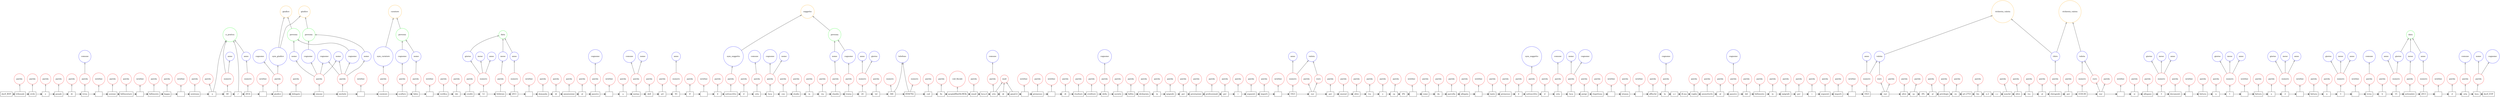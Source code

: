 digraph {
   rankdir=BT;
   edge [arrowhead=empty];

   subgraph {
      rank="source";
      edge [arrowhead=normal];
      node [shape=box];
      t0 [label="doc0_BOF"];
      t1 [label="tribunale"];
      t2 [label="civile"];
      t3 [label="e"];
      t4 [label="penale"];
      t5 [label="di"];
      t6 [label="ivrea"];
      t7 [label="\n"];
      t8 [label="sezione"];
      t9 [label="fallimentare"];
      t10 [label="\n"];
      t11 [label="fallimento"];
      t12 [label="kappa"];
      t13 [label="\n"];
      t14 [label="sentenza"];
      t15 [label="n"];
      t16 [label="40"];
      t17 [label="/"];
      t18 [label="2014"];
      t19 [label="\n"];
      t20 [label="giudice"];
      t21 [label="delegato"];
      t22 [label="simone"];
      t23 [label="michele"];
      t24 [label="\n"];
      t25 [label="curatore"];
      t26 [label="scalfaro"];
      t27 [label="fabio"];
      t28 [label="\n"];
      t29 [label="verifica"];
      t30 [label="dei"];
      t31 [label="crediti"];
      t32 [label="12"];
      t33 [label="febbraio"];
      t34 [label="2011"];
      t35 [label="\n"];
      t36 [label="domanda"];
      t37 [label="di"];
      t38 [label="ammissione"];
      t39 [label="al"];
      t40 [label="passivo"];
      t41 [label="\n"];
      t42 [label="a"];
      t43 [label="norma"];
      t44 [label="dell"];
      t45 [label="art"];
      t46 [label="93"];
      t47 [label="lf"];
      t48 [label="\n"];
      t49 [label="il"];
      t50 [label="sottoscritto"];
      t51 [label="d"];
      t52 [label="oria"];
      t53 [label="luca"];
      t54 [label="con"];
      t55 [label="studio"];
      t56 [label="in"];
      t57 [label="via"];
      t58 [label="claudio"];
      t59 [label="traina"];
      t60 [label="24"];
      t61 [label="tel"];
      t62 [label="346"];
      t63 [label="8594782"];
      t64 [label="cod"];
      t65 [label="fis"];
      t66 [label="qcnpla88m04c983k"];
      t67 [label="email"];
      t68 [label="luca.d"];
      t69 [label="oria"];
      t70 [label="@"];
      t71 [label="gmail.it"];
      t72 [label="\n"];
      t73 [label="premesso"];
      t74 [label="\n"];
      t75 [label="di"];
      t76 [label="risultare"];
      t77 [label="creditore"];
      t78 [label="della"];
      t79 [label="società"];
      t80 [label="fallita"];
      t81 [label="dichiarata"];
      t82 [label="in"];
      t83 [label="epigrafe"];
      t84 [label="per"];
      t85 [label="prestazioni"];
      t86 [label="professionali"];
      t87 [label="per"];
      t88 [label="i"];
      t89 [label="seguenti"];
      t90 [label="importi"];
      t91 [label="\n"];
      t92 [label="1923"];
      t93 [label="eur"];
      t94 [label="per"];
      t95 [label="onorari"];
      t96 [label="oltre"];
      t97 [label="iva"];
      t98 [label="e"];
      t99 [label="cp"];
      t100 [label="4%"];
      t101 [label="\n"];
      t102 [label="come"];
      t103 [label="da"];
      t104 [label="parcella"];
      t105 [label="allegata"];
      t106 [label="\n"];
      t107 [label="tanto"];
      t108 [label="premesso"];
      t109 [label="il"];
      t110 [label="sottoscritto"];
      t111 [label="d"];
      t112 [label="oria"];
      t113 [label="luca"];
      t114 [label="porge"];
      t115 [label="rispettosa"];
      t116 [label="\n"];
      t117 [label="istanza"];
      t118 [label="\n"];
      t119 [label="affinché"];
      t120 [label="la"];
      t121 [label="s.v"];
      t122 [label="ill.ma"];
      t123 [label="voglia"];
      t124 [label="ammetterlo"];
      t125 [label="al"];
      t126 [label="passivo"];
      t127 [label="del"];
      t128 [label="fallimento"];
      t129 [label="in"];
      t130 [label="epigrafe"];
      t131 [label="per"];
      t132 [label="i"];
      t133 [label="seguenti"];
      t134 [label="importi"];
      t135 [label="\n"];
      t136 [label="1923"];
      t137 [label="eur"];
      t138 [label="oltre"];
      t139 [label="cp"];
      t140 [label="4%"];
      t141 [label="al"];
      t142 [label="privilegio"];
      t143 [label="ex"];
      t144 [label="art.2753"];
      t145 [label="bis"];
      t146 [label="n.2"];
      t147 [label="c.c"];
      t148 [label="nonché"];
      t149 [label="oltre"];
      t150 [label="iva"];
      t151 [label="al"];
      t152 [label="chirografo"];
      t153 [label="per"];
      t154 [label="3330.00"];
      t155 [label="eur"];
      t156 [label="\n"];
      t157 [label="si"];
      t158 [label="allegano"];
      t159 [label="3"];
      t160 [label="documenti"];
      t161 [label="\n"];
      t162 [label="fattura"];
      t163 [label="n"];
      t164 [label="1"];
      t165 [label="\n"];
      t166 [label="fattura"];
      t167 [label="n"];
      t168 [label="2"];
      t169 [label="\n"];
      t170 [label="fattura"];
      t171 [label="n"];
      t172 [label="3"];
      t173 [label="\n"];
      t174 [label="ivrea"];
      t175 [label="li"];
      t176 [label="15"];
      t177 [label="settembre"];
      t178 [label="2013"];
      t179 [label="\n"];
      t180 [label="d"];
      t181 [label="oria"];
      t182 [label="luca"];
      t183 [label="doc0_EOF"];
      t0 -> t1;
      t1 -> t2;
      t2 -> t3;
      t3 -> t4;
      t4 -> t5;
      t5 -> t6;
      t6 -> t7;
      t7 -> t8;
      t8 -> t9;
      t9 -> t10;
      t10 -> t11;
      t11 -> t12;
      t12 -> t13;
      t13 -> t14;
      t14 -> t15;
      t15 -> t16;
      t16 -> t17;
      t17 -> t18;
      t18 -> t19;
      t19 -> t20;
      t20 -> t21;
      t21 -> t22;
      t22 -> t23;
      t23 -> t24;
      t24 -> t25;
      t25 -> t26;
      t26 -> t27;
      t27 -> t28;
      t28 -> t29;
      t29 -> t30;
      t30 -> t31;
      t31 -> t32;
      t32 -> t33;
      t33 -> t34;
      t34 -> t35;
      t35 -> t36;
      t36 -> t37;
      t37 -> t38;
      t38 -> t39;
      t39 -> t40;
      t40 -> t41;
      t41 -> t42;
      t42 -> t43;
      t43 -> t44;
      t44 -> t45;
      t45 -> t46;
      t46 -> t47;
      t47 -> t48;
      t48 -> t49;
      t49 -> t50;
      t50 -> t51;
      t51 -> t52;
      t52 -> t53;
      t53 -> t54;
      t54 -> t55;
      t55 -> t56;
      t56 -> t57;
      t57 -> t58;
      t58 -> t59;
      t59 -> t60;
      t60 -> t61;
      t61 -> t62;
      t62 -> t63;
      t63 -> t64;
      t64 -> t65;
      t65 -> t66;
      t66 -> t67;
      t67 -> t68;
      t68 -> t69;
      t69 -> t70;
      t70 -> t71;
      t71 -> t72;
      t72 -> t73;
      t73 -> t74;
      t74 -> t75;
      t75 -> t76;
      t76 -> t77;
      t77 -> t78;
      t78 -> t79;
      t79 -> t80;
      t80 -> t81;
      t81 -> t82;
      t82 -> t83;
      t83 -> t84;
      t84 -> t85;
      t85 -> t86;
      t86 -> t87;
      t87 -> t88;
      t88 -> t89;
      t89 -> t90;
      t90 -> t91;
      t91 -> t92;
      t92 -> t93;
      t93 -> t94;
      t94 -> t95;
      t95 -> t96;
      t96 -> t97;
      t97 -> t98;
      t98 -> t99;
      t99 -> t100;
      t100 -> t101;
      t101 -> t102;
      t102 -> t103;
      t103 -> t104;
      t104 -> t105;
      t105 -> t106;
      t106 -> t107;
      t107 -> t108;
      t108 -> t109;
      t109 -> t110;
      t110 -> t111;
      t111 -> t112;
      t112 -> t113;
      t113 -> t114;
      t114 -> t115;
      t115 -> t116;
      t116 -> t117;
      t117 -> t118;
      t118 -> t119;
      t119 -> t120;
      t120 -> t121;
      t121 -> t122;
      t122 -> t123;
      t123 -> t124;
      t124 -> t125;
      t125 -> t126;
      t126 -> t127;
      t127 -> t128;
      t128 -> t129;
      t129 -> t130;
      t130 -> t131;
      t131 -> t132;
      t132 -> t133;
      t133 -> t134;
      t134 -> t135;
      t135 -> t136;
      t136 -> t137;
      t137 -> t138;
      t138 -> t139;
      t139 -> t140;
      t140 -> t141;
      t141 -> t142;
      t142 -> t143;
      t143 -> t144;
      t144 -> t145;
      t145 -> t146;
      t146 -> t147;
      t147 -> t148;
      t148 -> t149;
      t149 -> t150;
      t150 -> t151;
      t151 -> t152;
      t152 -> t153;
      t153 -> t154;
      t154 -> t155;
      t155 -> t156;
      t156 -> t157;
      t157 -> t158;
      t158 -> t159;
      t159 -> t160;
      t160 -> t161;
      t161 -> t162;
      t162 -> t163;
      t163 -> t164;
      t164 -> t165;
      t165 -> t166;
      t166 -> t167;
      t167 -> t168;
      t168 -> t169;
      t169 -> t170;
      t170 -> t171;
      t171 -> t172;
      t172 -> t173;
      t173 -> t174;
      t174 -> t175;
      t175 -> t176;
      t176 -> t177;
      t177 -> t178;
      t178 -> t179;
      t179 -> t180;
      t180 -> t181;
      t181 -> t182;
      t182 -> t183;
   }

   subgraph {
      rank="same";
      node [color=red,shape=circle];
      tag130 [label=numero]; 
      tag131 [label=numero]; 
      tag132 [label=numero]; 
      tag133 [label=numero]; 
      tag134 [label=numero]; 
      tag135 [label=numero]; 
      tag136 [label=numero]; 
      tag137 [label=numero]; 
      tag138 [label=numero]; 
      tag139 [label=numero]; 
      tag140 [label=numero]; 
      tag141 [label=numero]; 
      tag142 [label=numero]; 
      tag143 [label=numero]; 
      tag144 [label=numero]; 
      tag145 [label=numero]; 
      tag146 [label=numero]; 
      tag0 [label=parola]; 
      tag1 [label=parola]; 
      tag2 [label=parola]; 
      tag3 [label=parola]; 
      tag4 [label=parola]; 
      tag5 [label=parola]; 
      tag6 [label=parola]; 
      tag7 [label=parola]; 
      tag8 [label=parola]; 
      tag9 [label=parola]; 
      tag10 [label=parola]; 
      tag11 [label=parola]; 
      tag12 [label=parola]; 
      tag13 [label=parola]; 
      tag14 [label=parola]; 
      tag15 [label=parola]; 
      tag16 [label=parola]; 
      tag17 [label=parola]; 
      tag18 [label=parola]; 
      tag19 [label=parola]; 
      tag20 [label=parola]; 
      tag21 [label=parola]; 
      tag22 [label=parola]; 
      tag23 [label=parola]; 
      tag24 [label=parola]; 
      tag25 [label=parola]; 
      tag26 [label=parola]; 
      tag27 [label=parola]; 
      tag28 [label=parola]; 
      tag29 [label=parola]; 
      tag30 [label=parola]; 
      tag31 [label=parola]; 
      tag32 [label=parola]; 
      tag33 [label=parola]; 
      tag34 [label=parola]; 
      tag35 [label=parola]; 
      tag36 [label=parola]; 
      tag37 [label=parola]; 
      tag38 [label=parola]; 
      tag39 [label=parola]; 
      tag40 [label=parola]; 
      tag41 [label=parola]; 
      tag42 [label=parola]; 
      tag43 [label=parola]; 
      tag44 [label=parola]; 
      tag45 [label=parola]; 
      tag46 [label=parola]; 
      tag47 [label=parola]; 
      tag48 [label=parola]; 
      tag49 [label=parola]; 
      tag50 [label=parola]; 
      tag51 [label=parola]; 
      tag52 [label=parola]; 
      tag53 [label=parola]; 
      tag54 [label=parola]; 
      tag55 [label=parola]; 
      tag56 [label=parola]; 
      tag57 [label=parola]; 
      tag58 [label=parola]; 
      tag59 [label=parola]; 
      tag60 [label=parola]; 
      tag61 [label=parola]; 
      tag62 [label=parola]; 
      tag63 [label=parola]; 
      tag64 [label=parola]; 
      tag65 [label=parola]; 
      tag66 [label=parola]; 
      tag67 [label=parola]; 
      tag68 [label=parola]; 
      tag69 [label=parola]; 
      tag70 [label=parola]; 
      tag71 [label=parola]; 
      tag72 [label=parola]; 
      tag73 [label=parola]; 
      tag74 [label=parola]; 
      tag75 [label=parola]; 
      tag76 [label=parola]; 
      tag77 [label=parola]; 
      tag78 [label=parola]; 
      tag79 [label=parola]; 
      tag80 [label=parola]; 
      tag81 [label=parola]; 
      tag82 [label=parola]; 
      tag83 [label=parola]; 
      tag84 [label=parola]; 
      tag85 [label=parola]; 
      tag86 [label=parola]; 
      tag87 [label=parola]; 
      tag88 [label=parola]; 
      tag89 [label=parola]; 
      tag90 [label=parola]; 
      tag91 [label=parola]; 
      tag92 [label=parola]; 
      tag93 [label=parola]; 
      tag94 [label=parola]; 
      tag95 [label=parola]; 
      tag96 [label=parola]; 
      tag97 [label=parola]; 
      tag98 [label=parola]; 
      tag99 [label=parola]; 
      tag100 [label=parola]; 
      tag101 [label=parola]; 
      tag102 [label=parola]; 
      tag103 [label=parola]; 
      tag104 [label=parola]; 
      tag105 [label=parola]; 
      tag106 [label=parola]; 
      tag107 [label=parola]; 
      tag108 [label=parola]; 
      tag109 [label=parola]; 
      tag110 [label=parola]; 
      tag111 [label=parola]; 
      tag112 [label=parola]; 
      tag113 [label=parola]; 
      tag114 [label=parola]; 
      tag115 [label=parola]; 
      tag116 [label=parola]; 
      tag117 [label=parola]; 
      tag118 [label=parola]; 
      tag119 [label=parola]; 
      tag120 [label=parola]; 
      tag121 [label=parola]; 
      tag122 [label=parola]; 
      tag123 [label=parola]; 
      tag124 [label=parola]; 
      tag125 [label=parola]; 
      tag126 [label=parola]; 
      tag127 [label=parola]; 
      tag128 [label=parola]; 
      tag129 [label=parola]; 
      tag147 [label=newline]; 
      tag148 [label=newline]; 
      tag149 [label=newline]; 
      tag150 [label=newline]; 
      tag151 [label=newline]; 
      tag152 [label=newline]; 
      tag153 [label=newline]; 
      tag154 [label=newline]; 
      tag155 [label=newline]; 
      tag156 [label=newline]; 
      tag157 [label=newline]; 
      tag158 [label=newline]; 
      tag159 [label=newline]; 
      tag160 [label=newline]; 
      tag161 [label=newline]; 
      tag162 [label=newline]; 
      tag163 [label=newline]; 
      tag164 [label=newline]; 
      tag165 [label=newline]; 
      tag166 [label=newline]; 
      tag167 [label=newline]; 
      tag168 [label=newline]; 
      tag169 [label=newline]; 
      tag244 [label=euro]; 
      tag245 [label=euro]; 
      tag246 [label=euro]; 
      tag178 [label=mail]; 
      tag177 [label=cod_fiscale]; 
   }

   subgraph {
      rank="same";
      node [color=blue,shape=circle];
      tag250 [label=chiro]; 
      tag236 [label=sym_soggetto]; 
      tag237 [label=sym_soggetto]; 
      tag239 [label=sym_curatore]; 
      tag241 [label=sym_giudice]; 
      tag180 [label=cognome]; 
      tag181 [label=cognome]; 
      tag182 [label=cognome]; 
      tag183 [label=cognome]; 
      tag184 [label=cognome]; 
      tag185 [label=cognome]; 
      tag186 [label=cognome]; 
      tag187 [label=cognome]; 
      tag188 [label=cognome]; 
      tag189 [label=cognome]; 
      tag190 [label=cognome]; 
      tag191 [label=cognome]; 
      tag192 [label=cognome]; 
      tag193 [label=nome]; 
      tag194 [label=nome]; 
      tag195 [label=nome]; 
      tag196 [label=nome]; 
      tag197 [label=nome]; 
      tag198 [label=nome]; 
      tag199 [label=nome]; 
      tag200 [label=nome]; 
      tag201 [label=nome]; 
      tag247 [label=valuta]; 
      tag248 [label=valuta]; 
      tag249 [label=valuta]; 
      tag170 [label=comune]; 
      tag171 [label=comune]; 
      tag172 [label=comune]; 
      tag173 [label=comune]; 
      tag174 [label=comune]; 
      tag175 [label=comune]; 
      tag176 [label=comune]; 
      tag206 [label=giorno]; 
      tag207 [label=giorno]; 
      tag208 [label=giorno]; 
      tag209 [label=giorno]; 
      tag210 [label=giorno]; 
      tag211 [label=giorno]; 
      tag212 [label=giorno]; 
      tag213 [label=mese]; 
      tag214 [label=mese]; 
      tag215 [label=mese]; 
      tag216 [label=mese]; 
      tag217 [label=mese]; 
      tag218 [label=mese]; 
      tag219 [label=mese]; 
      tag220 [label=anno]; 
      tag221 [label=anno]; 
      tag222 [label=anno]; 
      tag223 [label=anno]; 
      tag224 [label=anno]; 
      tag225 [label=anno]; 
      tag226 [label=anno]; 
      tag227 [label=anno]; 
      tag228 [label=anno]; 
      tag229 [label=anno]; 
      tag230 [label=anno]; 
      tag231 [label=anno]; 
      tag232 [label=anno]; 
      tag233 [label=anno]; 
      tag179 [label=telefono]; 
   }

   subgraph {
      rank="same";
      node [color=green,shape=circle];
      tag234 [label=data]; 
      tag235 [label=data]; 
      tag202 [label=persona]; 
      tag203 [label=persona]; 
      tag204 [label=persona]; 
      tag205 [label=persona]; 
      tag253 [label=n_pratica]; 
   }

   subgraph {
      rank="same";
      node [color=orange,shape=circle];
      tag238 [label=soggetto]; 
      tag240 [label=curatore]; 
      tag242 [label=giudice]; 
      tag243 [label=giudice]; 
      tag251 [label=richiesta_valuta]; 
      tag252 [label=richiesta_valuta]; 
   }
   t1 -> tag0;
   t2 -> tag1;
   t3 -> tag2;
   t4 -> tag3;
   t5 -> tag4;
   t6 -> tag5;
   t8 -> tag6;
   t9 -> tag7;
   t11 -> tag8;
   t12 -> tag9;
   t14 -> tag10;
   t15 -> tag11;
   t20 -> tag12;
   t21 -> tag13;
   t22 -> tag14;
   t23 -> tag15;
   t25 -> tag16;
   t26 -> tag17;
   t27 -> tag18;
   t29 -> tag19;
   t30 -> tag20;
   t31 -> tag21;
   t33 -> tag22;
   t36 -> tag23;
   t37 -> tag24;
   t38 -> tag25;
   t39 -> tag26;
   t40 -> tag27;
   t42 -> tag28;
   t43 -> tag29;
   t44 -> tag30;
   t45 -> tag31;
   t47 -> tag32;
   t49 -> tag33;
   t50 -> tag34;
   t51 -> tag35;
   t52 -> tag36;
   t53 -> tag37;
   t54 -> tag38;
   t55 -> tag39;
   t56 -> tag40;
   t57 -> tag41;
   t58 -> tag42;
   t59 -> tag43;
   t61 -> tag44;
   t64 -> tag45;
   t65 -> tag46;
   t67 -> tag47;
   t69 -> tag48;
   t73 -> tag49;
   t75 -> tag50;
   t76 -> tag51;
   t77 -> tag52;
   t78 -> tag53;
   t79 -> tag54;
   t80 -> tag55;
   t81 -> tag56;
   t82 -> tag57;
   t83 -> tag58;
   t84 -> tag59;
   t85 -> tag60;
   t86 -> tag61;
   t87 -> tag62;
   t88 -> tag63;
   t89 -> tag64;
   t90 -> tag65;
   t93 -> tag66;
   t94 -> tag67;
   t95 -> tag68;
   t96 -> tag69;
   t97 -> tag70;
   t98 -> tag71;
   t99 -> tag72;
   t102 -> tag73;
   t103 -> tag74;
   t104 -> tag75;
   t105 -> tag76;
   t107 -> tag77;
   t108 -> tag78;
   t109 -> tag79;
   t110 -> tag80;
   t111 -> tag81;
   t112 -> tag82;
   t113 -> tag83;
   t114 -> tag84;
   t115 -> tag85;
   t117 -> tag86;
   t119 -> tag87;
   t120 -> tag88;
   t123 -> tag89;
   t124 -> tag90;
   t125 -> tag91;
   t126 -> tag92;
   t127 -> tag93;
   t128 -> tag94;
   t129 -> tag95;
   t130 -> tag96;
   t131 -> tag97;
   t132 -> tag98;
   t133 -> tag99;
   t134 -> tag100;
   t137 -> tag101;
   t138 -> tag102;
   t139 -> tag103;
   t141 -> tag104;
   t142 -> tag105;
   t143 -> tag106;
   t145 -> tag107;
   t148 -> tag108;
   t149 -> tag109;
   t150 -> tag110;
   t151 -> tag111;
   t152 -> tag112;
   t153 -> tag113;
   t155 -> tag114;
   t157 -> tag115;
   t158 -> tag116;
   t160 -> tag117;
   t162 -> tag118;
   t163 -> tag119;
   t166 -> tag120;
   t167 -> tag121;
   t170 -> tag122;
   t171 -> tag123;
   t174 -> tag124;
   t175 -> tag125;
   t177 -> tag126;
   t180 -> tag127;
   t181 -> tag128;
   t182 -> tag129;
   t16 -> tag130;
   t18 -> tag131;
   t32 -> tag132;
   t34 -> tag133;
   t46 -> tag134;
   t60 -> tag135;
   t62 -> tag136;
   t63 -> tag137;
   t92 -> tag138;
   t136 -> tag139;
   t154 -> tag140;
   t159 -> tag141;
   t164 -> tag142;
   t168 -> tag143;
   t172 -> tag144;
   t176 -> tag145;
   t178 -> tag146;
   t7 -> tag147;
   t10 -> tag148;
   t13 -> tag149;
   t19 -> tag150;
   t24 -> tag151;
   t28 -> tag152;
   t35 -> tag153;
   t41 -> tag154;
   t48 -> tag155;
   t72 -> tag156;
   t74 -> tag157;
   t91 -> tag158;
   t101 -> tag159;
   t106 -> tag160;
   t116 -> tag161;
   t118 -> tag162;
   t135 -> tag163;
   t156 -> tag164;
   t161 -> tag165;
   t165 -> tag166;
   t169 -> tag167;
   t173 -> tag168;
   t179 -> tag169;
   tag5 -> tag170;
   tag29 -> tag171;
   tag36 -> tag172;
   tag48 -> tag173;
   tag82 -> tag174;
   tag124 -> tag175;
   tag128 -> tag176;
   t66 -> tag177;
   t69 -> tag178;
   t70 -> tag178;
   t71 -> tag178;
   t62 -> tag179;
   t63 -> tag179;
   tag14 -> tag180;
   tag15 -> tag180;
   tag12 -> tag181;
   tag14 -> tag182;
   tag15 -> tag183;
   tag17 -> tag184;
   tag27 -> tag185;
   tag37 -> tag186;
   tag43 -> tag187;
   tag53 -> tag188;
   tag83 -> tag189;
   tag88 -> tag190;
   tag92 -> tag191;
   tag129 -> tag192;
   tag14 -> tag193;
   tag15 -> tag193;
   tag14 -> tag194;
   tag15 -> tag195;
   tag18 -> tag196;
   tag29 -> tag197;
   tag37 -> tag198;
   tag42 -> tag199;
   tag83 -> tag200;
   tag129 -> tag201;
   tag182 -> tag202;
   tag195 -> tag202;
   tag184 -> tag203;
   tag196 -> tag203;
   tag183 -> tag204;
   tag194 -> tag204;
   tag187 -> tag205;
   tag199 -> tag205;
   tag132 -> tag206;
   tag135 -> tag207;
   tag141 -> tag208;
   tag142 -> tag209;
   tag143 -> tag210;
   tag144 -> tag211;
   tag145 -> tag212;
   tag132 -> tag213;
   tag141 -> tag214;
   tag142 -> tag215;
   tag143 -> tag216;
   tag144 -> tag217;
   tag22 -> tag218;
   tag126 -> tag219;
   tag131 -> tag220;
   tag133 -> tag221;
   tag138 -> tag222;
   tag139 -> tag223;
   tag146 -> tag224;
   tag130 -> tag225;
   tag132 -> tag226;
   tag134 -> tag227;
   tag135 -> tag228;
   tag141 -> tag229;
   tag142 -> tag230;
   tag143 -> tag231;
   tag144 -> tag232;
   tag145 -> tag233;
   tag206 -> tag234;
   tag218 -> tag234;
   tag221 -> tag234;
   tag212 -> tag235;
   tag219 -> tag235;
   tag224 -> tag235;
   tag34 -> tag236;
   tag80 -> tag237;
   tag205 -> tag238;
   tag236 -> tag238;
   tag16 -> tag239;
   tag203 -> tag240;
   tag239 -> tag240;
   tag12 -> tag241;
   tag202 -> tag242;
   tag241 -> tag242;
   tag204 -> tag243;
   tag241 -> tag243;
   t93 -> tag244;
   t137 -> tag245;
   t155 -> tag246;
   tag138 -> tag247;
   tag244 -> tag247;
   tag139 -> tag248;
   tag245 -> tag248;
   tag140 -> tag249;
   tag246 -> tag249;
   tag112 -> tag250;
   tag250 -> tag251;
   tag248 -> tag251;
   tag250 -> tag252;
   tag249 -> tag252;
   tag130 -> tag253;
   tag220 -> tag253;
   t15 -> tag253;
   t17 -> tag253;
}